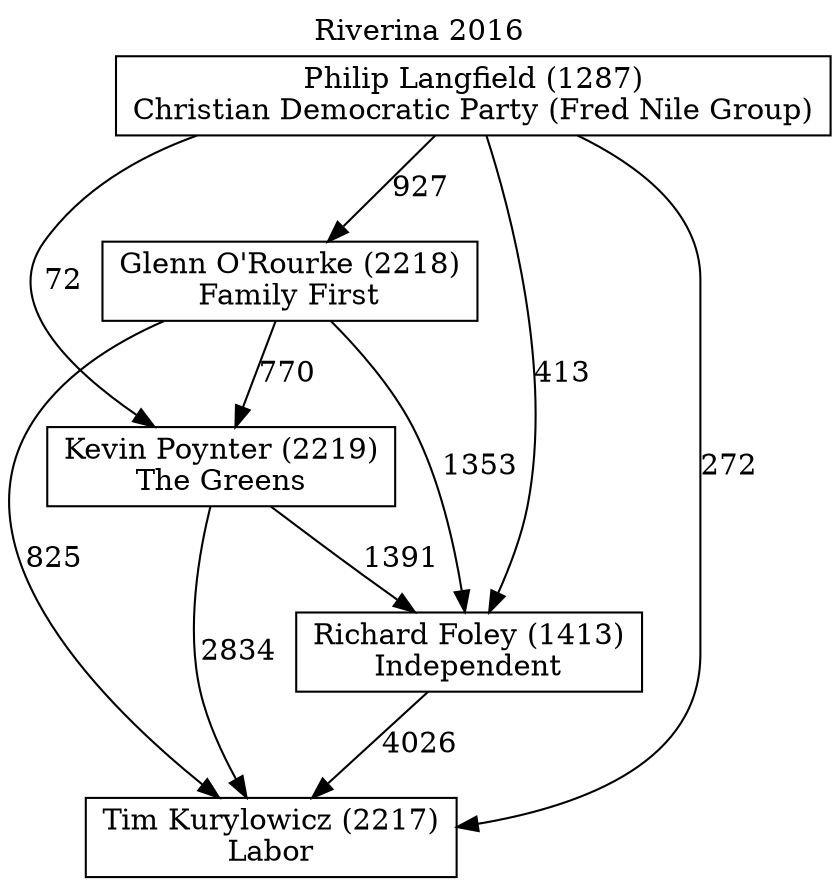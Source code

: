 // House preference flow
digraph "Tim Kurylowicz (2217)_Riverina_2016" {
	graph [label="Riverina 2016" labelloc=t mclimit=10]
	node [shape=box]
	"Richard Foley (1413)" [label="Richard Foley (1413)
Independent"]
	"Glenn O'Rourke (2218)" [label="Glenn O'Rourke (2218)
Family First"]
	"Kevin Poynter (2219)" [label="Kevin Poynter (2219)
The Greens"]
	"Philip Langfield (1287)" [label="Philip Langfield (1287)
Christian Democratic Party (Fred Nile Group)"]
	"Tim Kurylowicz (2217)" [label="Tim Kurylowicz (2217)
Labor"]
	"Philip Langfield (1287)" -> "Tim Kurylowicz (2217)" [label=272]
	"Richard Foley (1413)" -> "Tim Kurylowicz (2217)" [label=4026]
	"Glenn O'Rourke (2218)" -> "Kevin Poynter (2219)" [label=770]
	"Kevin Poynter (2219)" -> "Tim Kurylowicz (2217)" [label=2834]
	"Philip Langfield (1287)" -> "Kevin Poynter (2219)" [label=72]
	"Kevin Poynter (2219)" -> "Richard Foley (1413)" [label=1391]
	"Philip Langfield (1287)" -> "Glenn O'Rourke (2218)" [label=927]
	"Philip Langfield (1287)" -> "Richard Foley (1413)" [label=413]
	"Glenn O'Rourke (2218)" -> "Tim Kurylowicz (2217)" [label=825]
	"Glenn O'Rourke (2218)" -> "Richard Foley (1413)" [label=1353]
}
